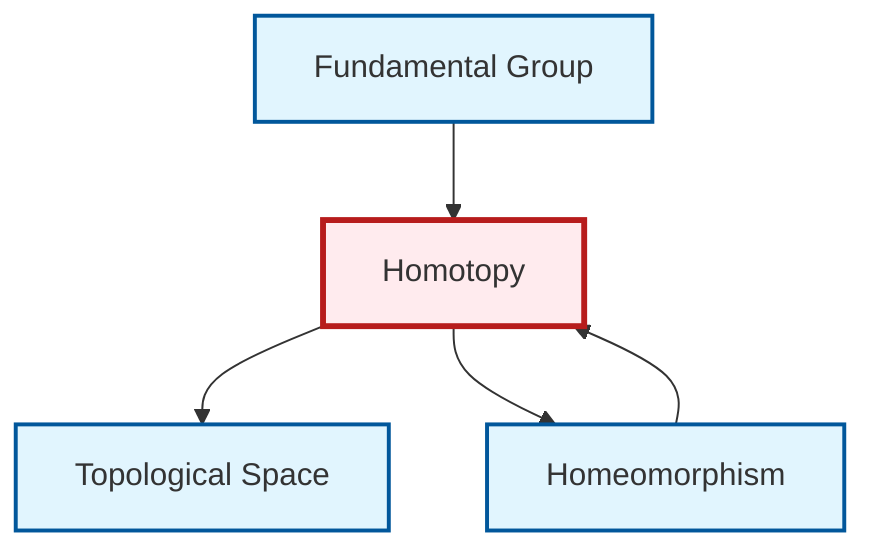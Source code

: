 graph TD
    classDef definition fill:#e1f5fe,stroke:#01579b,stroke-width:2px
    classDef theorem fill:#f3e5f5,stroke:#4a148c,stroke-width:2px
    classDef axiom fill:#fff3e0,stroke:#e65100,stroke-width:2px
    classDef example fill:#e8f5e9,stroke:#1b5e20,stroke-width:2px
    classDef current fill:#ffebee,stroke:#b71c1c,stroke-width:3px
    def-fundamental-group["Fundamental Group"]:::definition
    def-topological-space["Topological Space"]:::definition
    def-homotopy["Homotopy"]:::definition
    def-homeomorphism["Homeomorphism"]:::definition
    def-homotopy --> def-topological-space
    def-homotopy --> def-homeomorphism
    def-fundamental-group --> def-homotopy
    def-homeomorphism --> def-homotopy
    class def-homotopy current